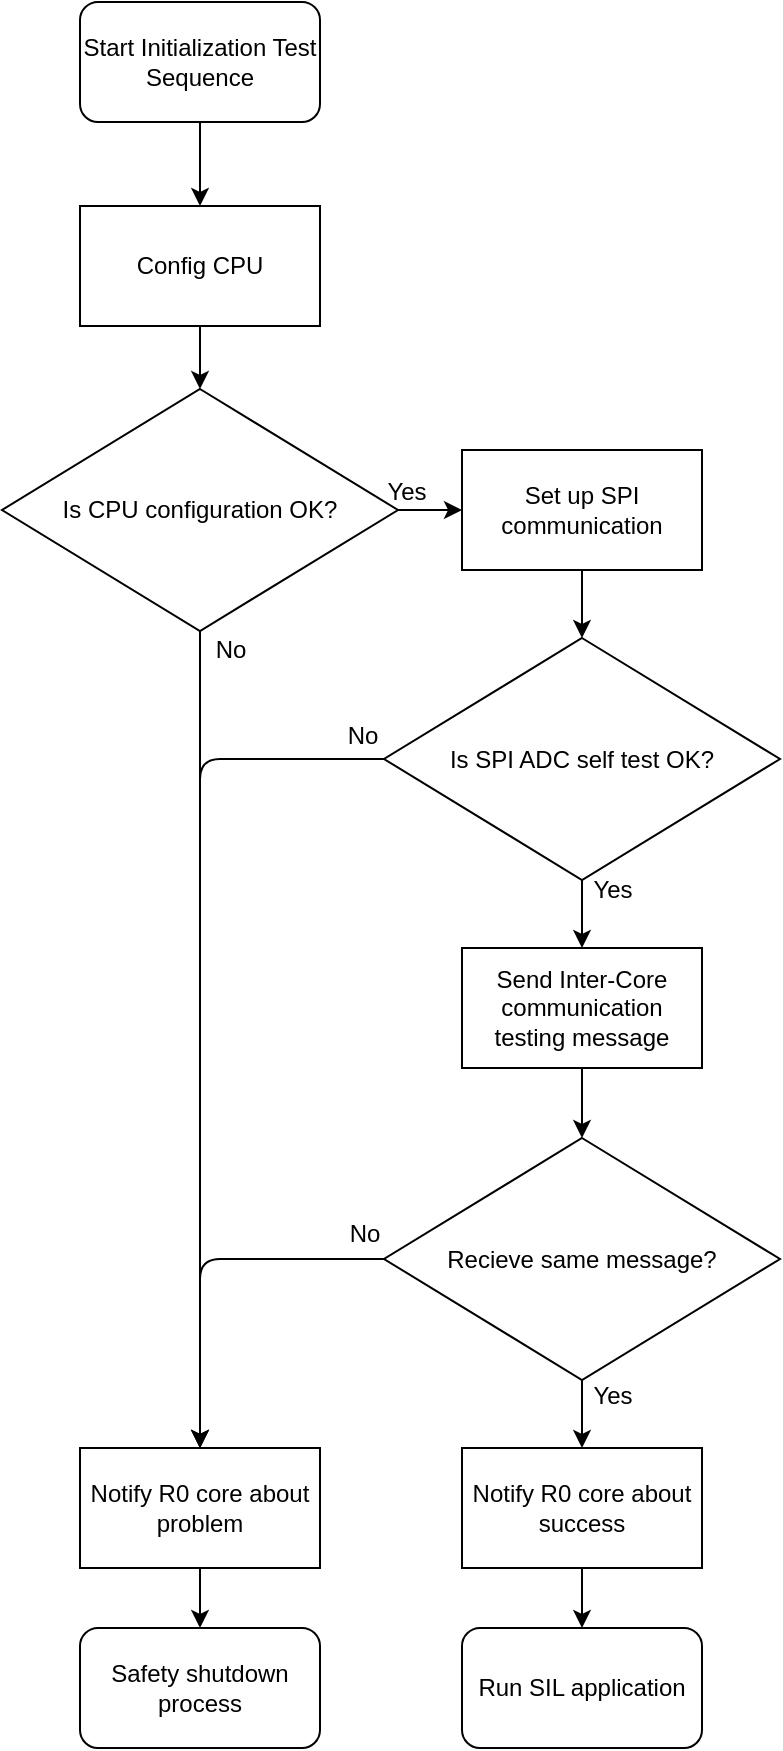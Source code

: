 <mxfile scale="3" border="0">
    <diagram id="LzTGRrPrDBO6Tm46XuKC" name="Page-1">
        <mxGraphModel dx="2078" dy="2339" grid="0" gridSize="10" guides="1" tooltips="1" connect="1" arrows="1" fold="1" page="0" pageScale="1" pageWidth="1600" pageHeight="1200" math="0" shadow="0">
            <root>
                <mxCell id="0"/>
                <mxCell id="1" parent="0"/>
                <mxCell id="381" style="edgeStyle=none;html=1;" parent="1" source="352" target="378" edge="1">
                    <mxGeometry relative="1" as="geometry"/>
                </mxCell>
                <mxCell id="352" value="Start Initialization Test Sequence" style="rounded=1;whiteSpace=wrap;html=1;fontSize=12;" parent="1" vertex="1">
                    <mxGeometry x="-500" y="-1172" width="120" height="60" as="geometry"/>
                </mxCell>
                <mxCell id="363" style="edgeStyle=none;html=1;exitX=0.5;exitY=1;exitDx=0;exitDy=0;fontSize=12;" parent="1" source="353" target="357" edge="1">
                    <mxGeometry relative="1" as="geometry"/>
                </mxCell>
                <mxCell id="353" value="Set up SPI communication" style="rounded=0;whiteSpace=wrap;html=1;fontSize=12;" parent="1" vertex="1">
                    <mxGeometry x="-309" y="-948" width="120" height="60" as="geometry"/>
                </mxCell>
                <mxCell id="365" style="edgeStyle=none;html=1;exitX=0.5;exitY=1;exitDx=0;exitDy=0;fontSize=12;" parent="1" source="354" target="359" edge="1">
                    <mxGeometry relative="1" as="geometry"/>
                </mxCell>
                <mxCell id="354" value="Send Inter-Core communication testing message" style="rounded=0;whiteSpace=wrap;html=1;fontSize=12;" parent="1" vertex="1">
                    <mxGeometry x="-309" y="-699" width="120" height="60" as="geometry"/>
                </mxCell>
                <mxCell id="356" value="Run SIL application" style="rounded=1;whiteSpace=wrap;html=1;fontSize=12;" parent="1" vertex="1">
                    <mxGeometry x="-309" y="-359" width="120" height="60" as="geometry"/>
                </mxCell>
                <mxCell id="364" style="edgeStyle=none;html=1;exitX=0.5;exitY=1;exitDx=0;exitDy=0;fontSize=12;" parent="1" source="357" target="354" edge="1">
                    <mxGeometry relative="1" as="geometry"/>
                </mxCell>
                <mxCell id="375" value="Yes" style="edgeLabel;html=1;align=center;verticalAlign=middle;resizable=0;points=[];fontSize=12;" parent="364" vertex="1" connectable="0">
                    <mxGeometry x="-0.534" relative="1" as="geometry">
                        <mxPoint x="15" y="-3" as="offset"/>
                    </mxGeometry>
                </mxCell>
                <mxCell id="370" style="edgeStyle=orthogonalEdgeStyle;html=1;exitX=0;exitY=0.5;exitDx=0;exitDy=0;fontSize=12;" parent="1" source="357" target="387" edge="1">
                    <mxGeometry relative="1" as="geometry">
                        <mxPoint x="-88" y="-793.5" as="targetPoint"/>
                    </mxGeometry>
                </mxCell>
                <mxCell id="374" value="No" style="edgeLabel;html=1;align=center;verticalAlign=middle;resizable=0;points=[];fontSize=12;" parent="370" vertex="1" connectable="0">
                    <mxGeometry x="-0.097" y="1" relative="1" as="geometry">
                        <mxPoint x="80" y="-117" as="offset"/>
                    </mxGeometry>
                </mxCell>
                <mxCell id="357" value="Is SPI ADC self test OK?" style="rhombus;whiteSpace=wrap;html=1;fontSize=12;" parent="1" vertex="1">
                    <mxGeometry x="-348" y="-854" width="198" height="121" as="geometry"/>
                </mxCell>
                <mxCell id="367" style="edgeStyle=none;html=1;exitX=0.5;exitY=1;exitDx=0;exitDy=0;fontSize=12;entryX=0.5;entryY=0;entryDx=0;entryDy=0;" parent="1" source="359" target="388" edge="1">
                    <mxGeometry relative="1" as="geometry"/>
                </mxCell>
                <mxCell id="377" value="&lt;font&gt;Yes&lt;/font&gt;" style="edgeLabel;html=1;align=center;verticalAlign=middle;resizable=0;points=[];fontSize=12;" parent="367" vertex="1" connectable="0">
                    <mxGeometry x="-0.531" y="-1" relative="1" as="geometry">
                        <mxPoint x="16" as="offset"/>
                    </mxGeometry>
                </mxCell>
                <mxCell id="371" style="edgeStyle=orthogonalEdgeStyle;html=1;exitX=0;exitY=0.5;exitDx=0;exitDy=0;fontSize=12;" parent="1" source="359" target="387" edge="1">
                    <mxGeometry relative="1" as="geometry">
                        <mxPoint x="-88" y="-543" as="targetPoint"/>
                    </mxGeometry>
                </mxCell>
                <mxCell id="376" value="&lt;font&gt;No&lt;/font&gt;" style="edgeLabel;html=1;align=center;verticalAlign=middle;resizable=0;points=[];fontSize=12;" parent="371" vertex="1" connectable="0">
                    <mxGeometry x="-0.712" y="-1" relative="1" as="geometry">
                        <mxPoint x="17" y="-12" as="offset"/>
                    </mxGeometry>
                </mxCell>
                <mxCell id="359" value="&lt;span style=&quot;color: rgb(0, 0, 0);&quot;&gt;Recieve same message?&lt;/span&gt;" style="rhombus;whiteSpace=wrap;html=1;fontSize=12;" parent="1" vertex="1">
                    <mxGeometry x="-348" y="-604" width="198" height="121" as="geometry"/>
                </mxCell>
                <mxCell id="360" value="Safety shutdown process" style="rounded=1;whiteSpace=wrap;html=1;fontSize=12;" parent="1" vertex="1">
                    <mxGeometry x="-500" y="-359" width="120" height="60" as="geometry"/>
                </mxCell>
                <mxCell id="382" style="edgeStyle=none;html=1;" parent="1" source="378" target="379" edge="1">
                    <mxGeometry relative="1" as="geometry"/>
                </mxCell>
                <mxCell id="378" value="Config CPU" style="rounded=0;whiteSpace=wrap;html=1;fontSize=12;" parent="1" vertex="1">
                    <mxGeometry x="-500" y="-1070" width="120" height="60" as="geometry"/>
                </mxCell>
                <mxCell id="380" style="edgeStyle=none;html=1;entryX=0.5;entryY=0;entryDx=0;entryDy=0;" parent="1" source="379" target="387" edge="1">
                    <mxGeometry relative="1" as="geometry">
                        <mxPoint x="-518.593" y="-490.963" as="targetPoint"/>
                    </mxGeometry>
                </mxCell>
                <mxCell id="386" value="No" style="edgeLabel;html=1;align=center;verticalAlign=middle;resizable=0;points=[];fontSize=12;" parent="380" vertex="1" connectable="0">
                    <mxGeometry x="-0.924" relative="1" as="geometry">
                        <mxPoint x="15" y="-6" as="offset"/>
                    </mxGeometry>
                </mxCell>
                <mxCell id="384" style="edgeStyle=none;html=1;exitX=1;exitY=0.5;exitDx=0;exitDy=0;entryX=0;entryY=0.5;entryDx=0;entryDy=0;" parent="1" source="379" target="353" edge="1">
                    <mxGeometry relative="1" as="geometry"/>
                </mxCell>
                <mxCell id="385" value="Yes" style="edgeLabel;html=1;align=center;verticalAlign=middle;resizable=0;points=[];fontSize=12;" parent="384" vertex="1" connectable="0">
                    <mxGeometry x="-0.414" relative="1" as="geometry">
                        <mxPoint x="-6" y="-9" as="offset"/>
                    </mxGeometry>
                </mxCell>
                <mxCell id="379" value="Is CPU configuration OK?" style="rhombus;whiteSpace=wrap;html=1;fontSize=12;" parent="1" vertex="1">
                    <mxGeometry x="-539" y="-978.5" width="198" height="121" as="geometry"/>
                </mxCell>
                <mxCell id="392" style="edgeStyle=none;html=1;exitX=0.5;exitY=1;exitDx=0;exitDy=0;" edge="1" parent="1" source="387" target="360">
                    <mxGeometry relative="1" as="geometry"/>
                </mxCell>
                <mxCell id="387" value="Notify R0 core about problem" style="rounded=0;whiteSpace=wrap;html=1;fontSize=12;" vertex="1" parent="1">
                    <mxGeometry x="-500" y="-449" width="120" height="60" as="geometry"/>
                </mxCell>
                <mxCell id="389" style="edgeStyle=none;html=1;exitX=0.5;exitY=1;exitDx=0;exitDy=0;" edge="1" parent="1" source="388" target="356">
                    <mxGeometry relative="1" as="geometry"/>
                </mxCell>
                <mxCell id="388" value="Notify R0 core about success" style="rounded=0;whiteSpace=wrap;html=1;fontSize=12;" vertex="1" parent="1">
                    <mxGeometry x="-309" y="-449" width="120" height="60" as="geometry"/>
                </mxCell>
            </root>
        </mxGraphModel>
    </diagram>
</mxfile>